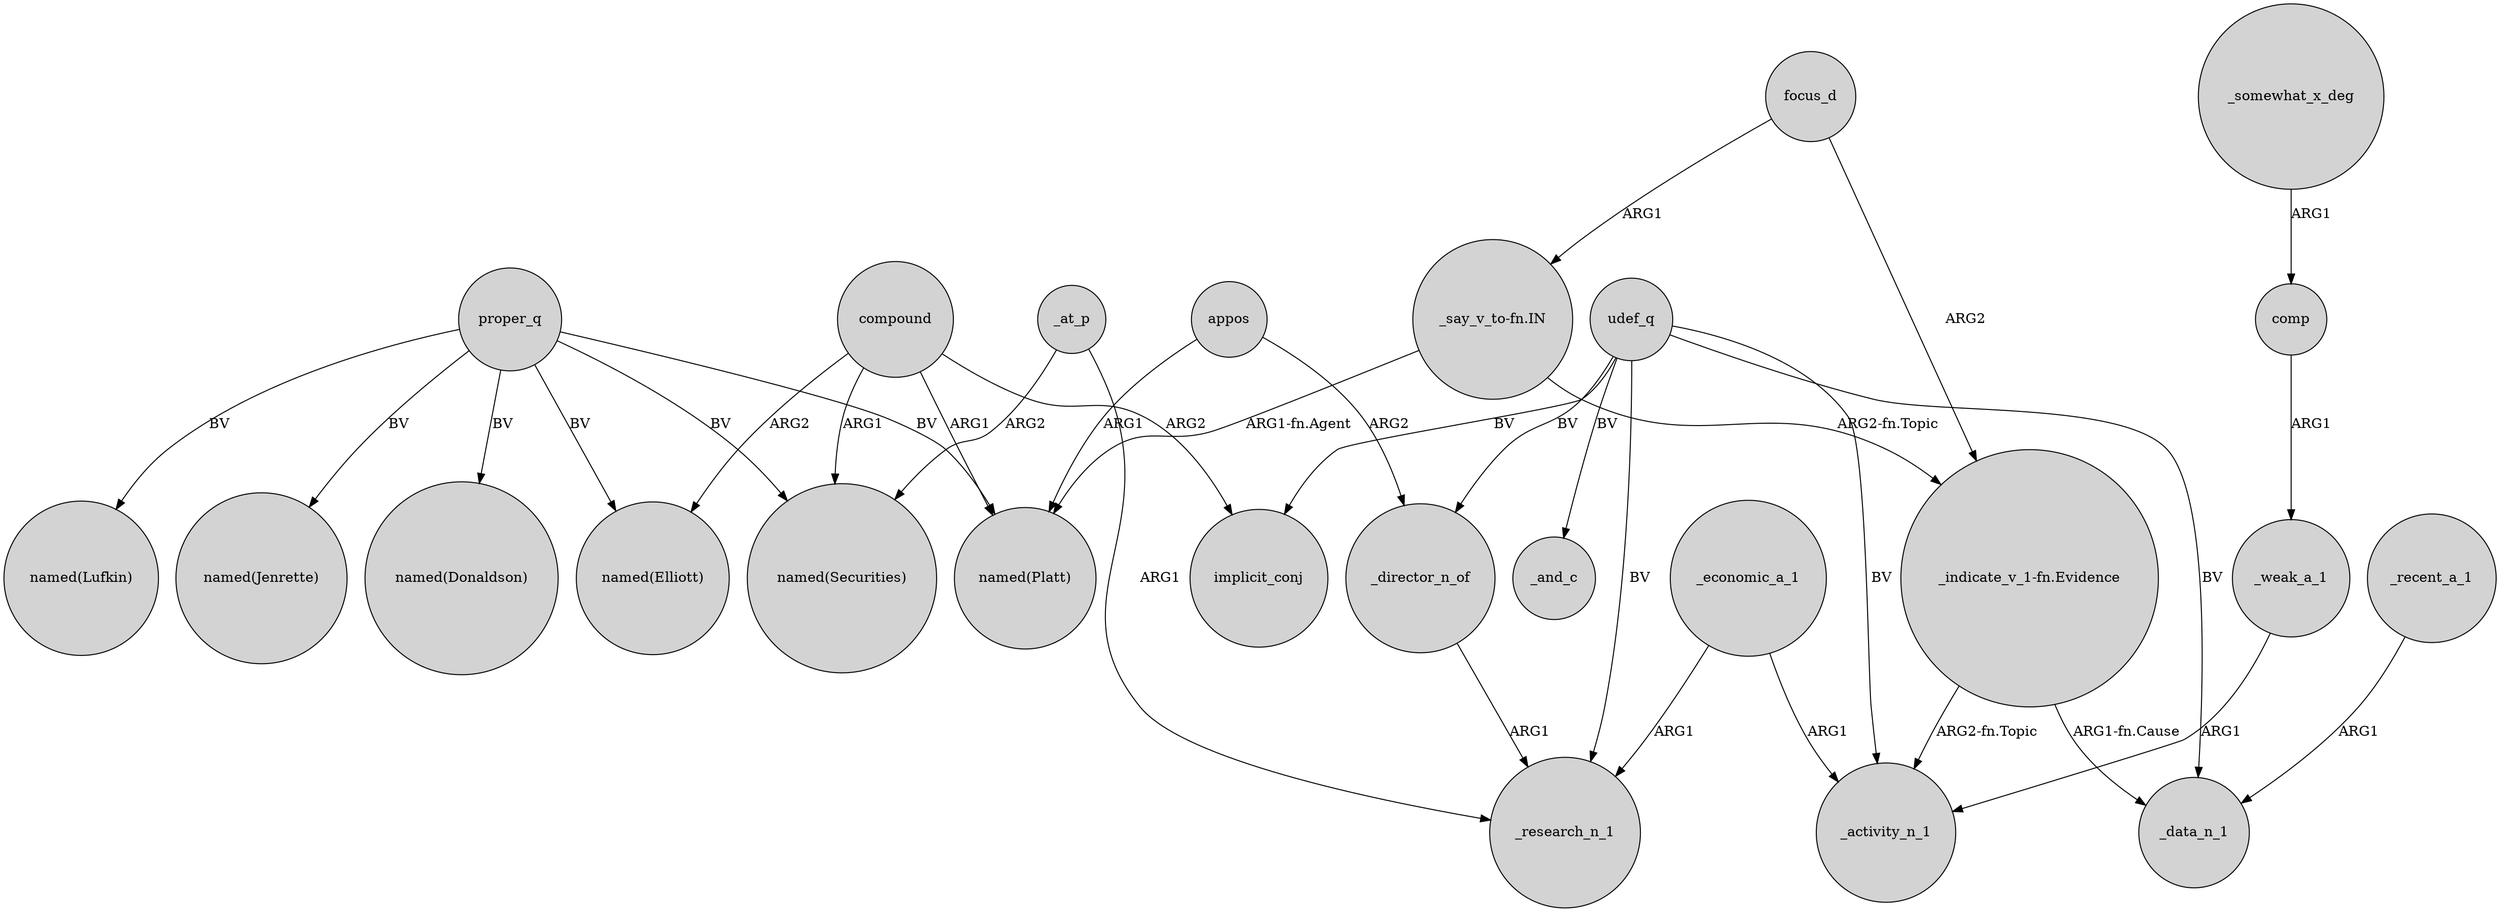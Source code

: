 digraph {
	node [shape=circle style=filled]
	compound -> "named(Elliott)" [label=ARG2]
	"_indicate_v_1-fn.Evidence" -> _data_n_1 [label="ARG1-fn.Cause"]
	proper_q -> "named(Lufkin)" [label=BV]
	_economic_a_1 -> _research_n_1 [label=ARG1]
	_economic_a_1 -> _activity_n_1 [label=ARG1]
	compound -> implicit_conj [label=ARG2]
	_at_p -> "named(Securities)" [label=ARG2]
	udef_q -> _activity_n_1 [label=BV]
	_at_p -> _research_n_1 [label=ARG1]
	"_indicate_v_1-fn.Evidence" -> _activity_n_1 [label="ARG2-fn.Topic"]
	udef_q -> _research_n_1 [label=BV]
	_director_n_of -> _research_n_1 [label=ARG1]
	_somewhat_x_deg -> comp [label=ARG1]
	"_say_v_to-fn.IN" -> "named(Platt)" [label="ARG1-fn.Agent"]
	udef_q -> implicit_conj [label=BV]
	proper_q -> "named(Jenrette)" [label=BV]
	udef_q -> _data_n_1 [label=BV]
	proper_q -> "named(Donaldson)" [label=BV]
	proper_q -> "named(Platt)" [label=BV]
	compound -> "named(Platt)" [label=ARG1]
	_recent_a_1 -> _data_n_1 [label=ARG1]
	"_say_v_to-fn.IN" -> "_indicate_v_1-fn.Evidence" [label="ARG2-fn.Topic"]
	proper_q -> "named(Securities)" [label=BV]
	_weak_a_1 -> _activity_n_1 [label=ARG1]
	focus_d -> "_indicate_v_1-fn.Evidence" [label=ARG2]
	comp -> _weak_a_1 [label=ARG1]
	proper_q -> "named(Elliott)" [label=BV]
	udef_q -> _and_c [label=BV]
	appos -> _director_n_of [label=ARG2]
	appos -> "named(Platt)" [label=ARG1]
	udef_q -> _director_n_of [label=BV]
	compound -> "named(Securities)" [label=ARG1]
	focus_d -> "_say_v_to-fn.IN" [label=ARG1]
}
